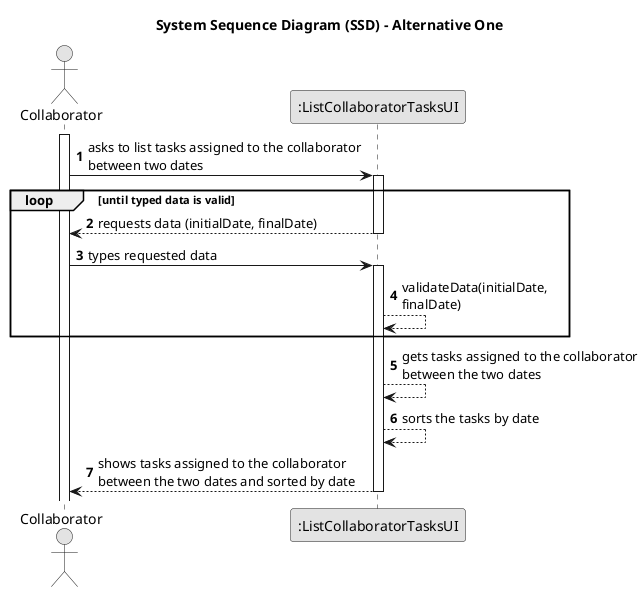 @startuml
skinparam monochrome true
skinparam packageStyle rectangle
skinparam shadowing false

title System Sequence Diagram (SSD) - Alternative One

autonumber

actor "Collaborator" as Collaborator
participant ":ListCollaboratorTasksUI" as UI

activate Collaborator

    Collaborator -> UI : asks to list tasks assigned to the collaborator\nbetween two dates
    activate UI

loop until typed data is valid
        UI --> Collaborator : requests data (initialDate, finalDate)
    deactivate UI

    Collaborator -> UI : types requested data
    activate UI
        UI --> UI : validateData(initialDate,\nfinalDate)
end loop
        UI --> UI: gets tasks assigned to the collaborator\nbetween the two dates
        UI--> UI: sorts the tasks by date
        UI --> Collaborator : shows tasks assigned to the collaborator\nbetween the two dates and sorted by date
    deactivate UI

@enduml